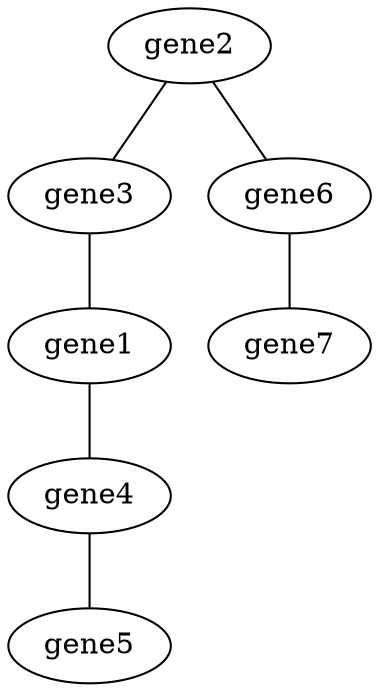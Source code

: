 strict graph "" {
gene1;
gene2;
gene3;
gene4;
gene5;
gene6;
gene7;
gene2 -- gene3 [weight="1"];
gene3 -- gene1 [weight="1"];
gene4 -- gene5 [weight="1"];
gene1 -- gene4 [weight="1"];
gene2 -- gene6 [weight="1"];
gene6 -- gene7 [weight="1"];
}
